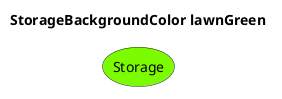 @startuml
'!include ../../../plantuml-styles/plantuml-ae-skinparam-ex.iuml

skinparam StorageBackgroundColor lawnGreen

title StorageBackgroundColor lawnGreen

storage Storage 
@enduml